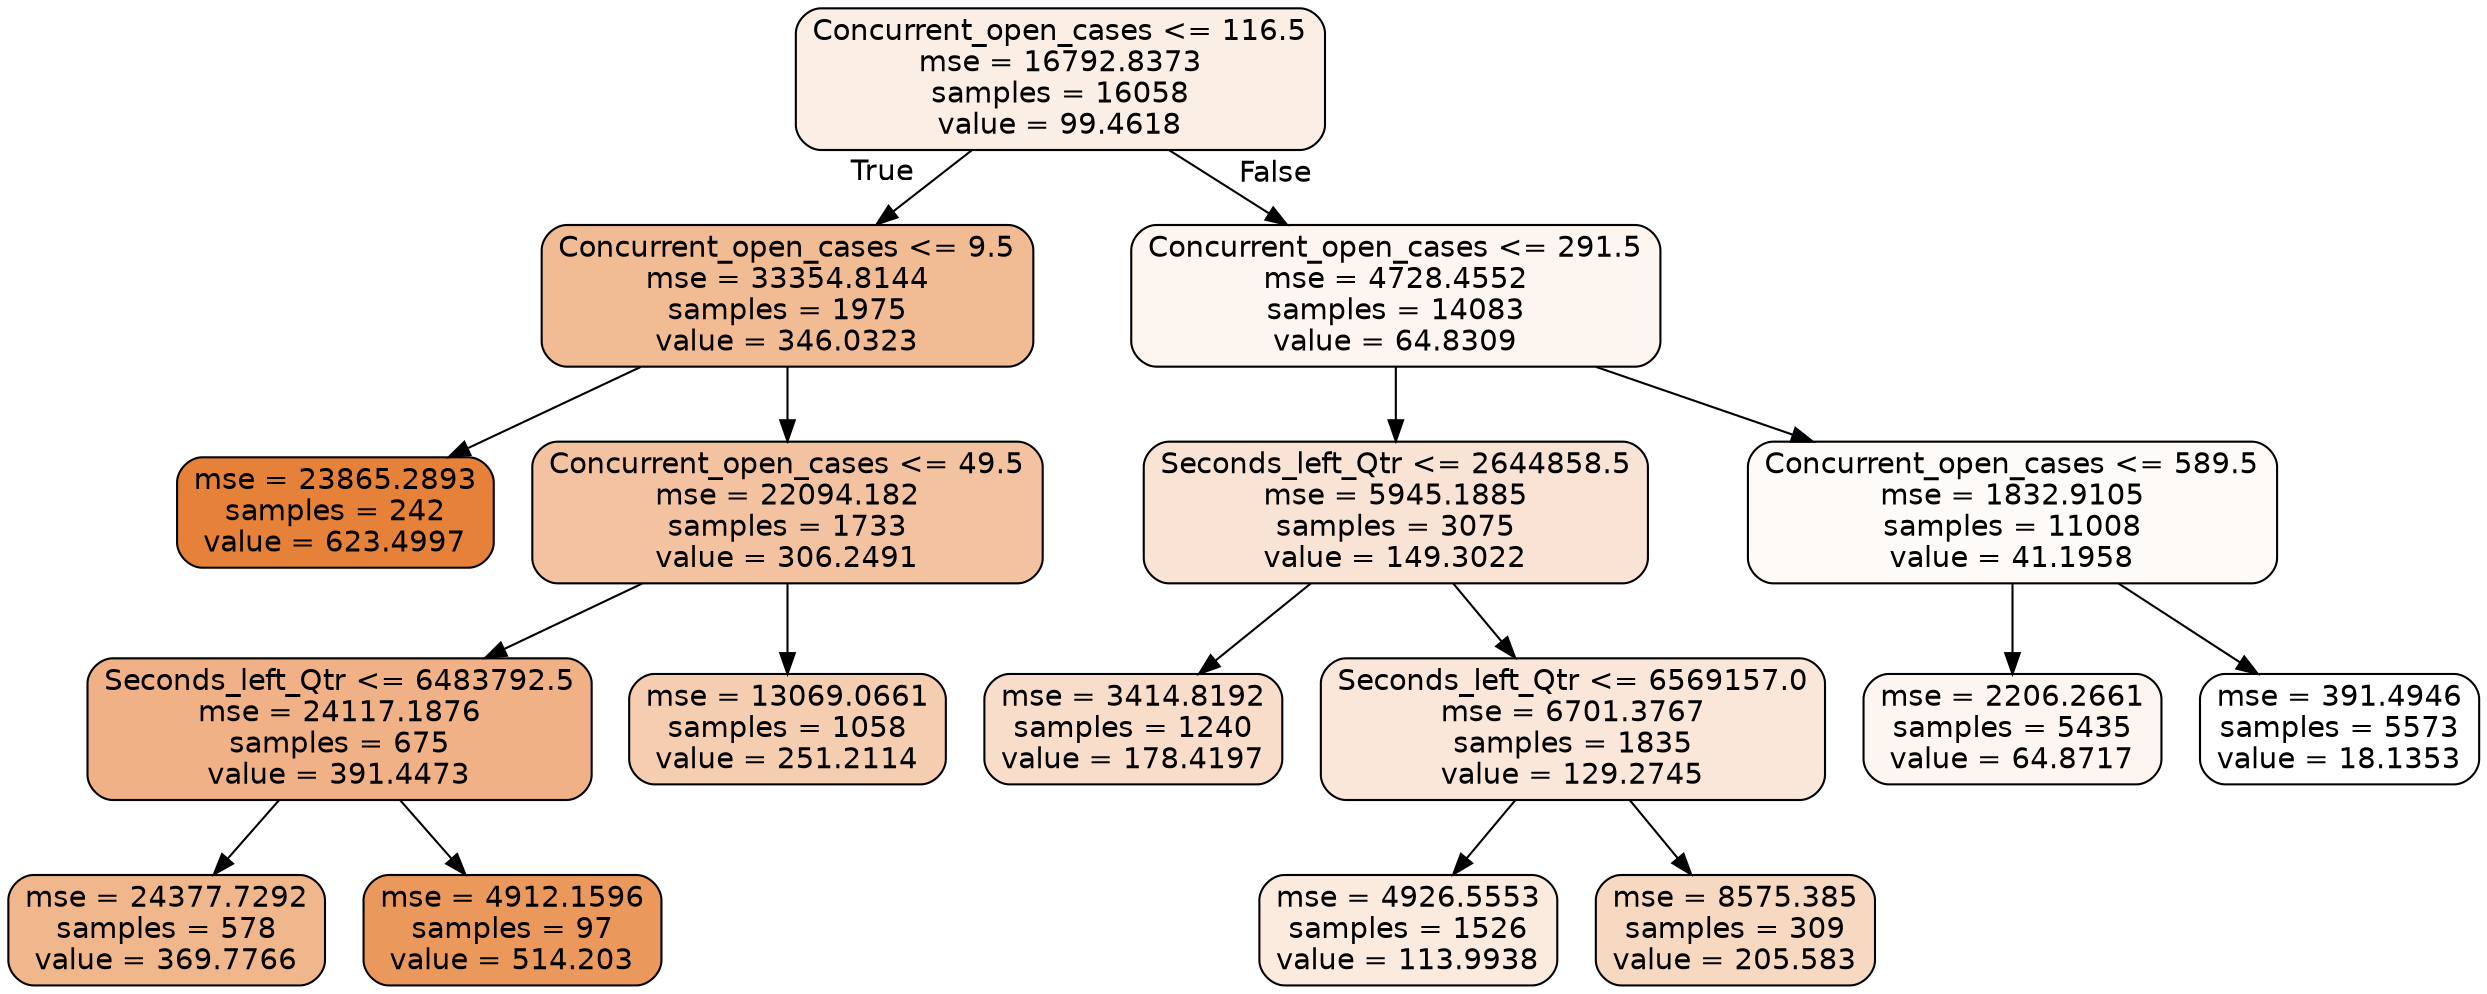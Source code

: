 digraph Tree {
node [shape=box, style="filled, rounded", color="black", fontname=helvetica] ;
edge [fontname=helvetica] ;
0 [label="Concurrent_open_cases <= 116.5\nmse = 16792.8373\nsamples = 16058\nvalue = 99.4618", fillcolor="#e5813922"] ;
1 [label="Concurrent_open_cases <= 9.5\nmse = 33354.8144\nsamples = 1975\nvalue = 346.0323", fillcolor="#e581398a"] ;
0 -> 1 [labeldistance=2.5, labelangle=45, headlabel="True"] ;
5 [label="mse = 23865.2893\nsamples = 242\nvalue = 623.4997", fillcolor="#e58139ff"] ;
1 -> 5 ;
6 [label="Concurrent_open_cases <= 49.5\nmse = 22094.182\nsamples = 1733\nvalue = 306.2491", fillcolor="#e5813979"] ;
1 -> 6 ;
7 [label="Seconds_left_Qtr <= 6483792.5\nmse = 24117.1876\nsamples = 675\nvalue = 391.4473", fillcolor="#e581399d"] ;
6 -> 7 ;
11 [label="mse = 24377.7292\nsamples = 578\nvalue = 369.7766", fillcolor="#e5813994"] ;
7 -> 11 ;
12 [label="mse = 4912.1596\nsamples = 97\nvalue = 514.203", fillcolor="#e58139d1"] ;
7 -> 12 ;
8 [label="mse = 13069.0661\nsamples = 1058\nvalue = 251.2114", fillcolor="#e5813962"] ;
6 -> 8 ;
2 [label="Concurrent_open_cases <= 291.5\nmse = 4728.4552\nsamples = 14083\nvalue = 64.8309", fillcolor="#e5813914"] ;
0 -> 2 [labeldistance=2.5, labelangle=-45, headlabel="False"] ;
3 [label="Seconds_left_Qtr <= 2644858.5\nmse = 5945.1885\nsamples = 3075\nvalue = 149.3022", fillcolor="#e5813937"] ;
2 -> 3 ;
13 [label="mse = 3414.8192\nsamples = 1240\nvalue = 178.4197", fillcolor="#e5813944"] ;
3 -> 13 ;
14 [label="Seconds_left_Qtr <= 6569157.0\nmse = 6701.3767\nsamples = 1835\nvalue = 129.2745", fillcolor="#e581392f"] ;
3 -> 14 ;
15 [label="mse = 4926.5553\nsamples = 1526\nvalue = 113.9938", fillcolor="#e5813928"] ;
14 -> 15 ;
16 [label="mse = 8575.385\nsamples = 309\nvalue = 205.583", fillcolor="#e581394f"] ;
14 -> 16 ;
4 [label="Concurrent_open_cases <= 589.5\nmse = 1832.9105\nsamples = 11008\nvalue = 41.1958", fillcolor="#e581390a"] ;
2 -> 4 ;
9 [label="mse = 2206.2661\nsamples = 5435\nvalue = 64.8717", fillcolor="#e5813914"] ;
4 -> 9 ;
10 [label="mse = 391.4946\nsamples = 5573\nvalue = 18.1353", fillcolor="#e5813900"] ;
4 -> 10 ;
}